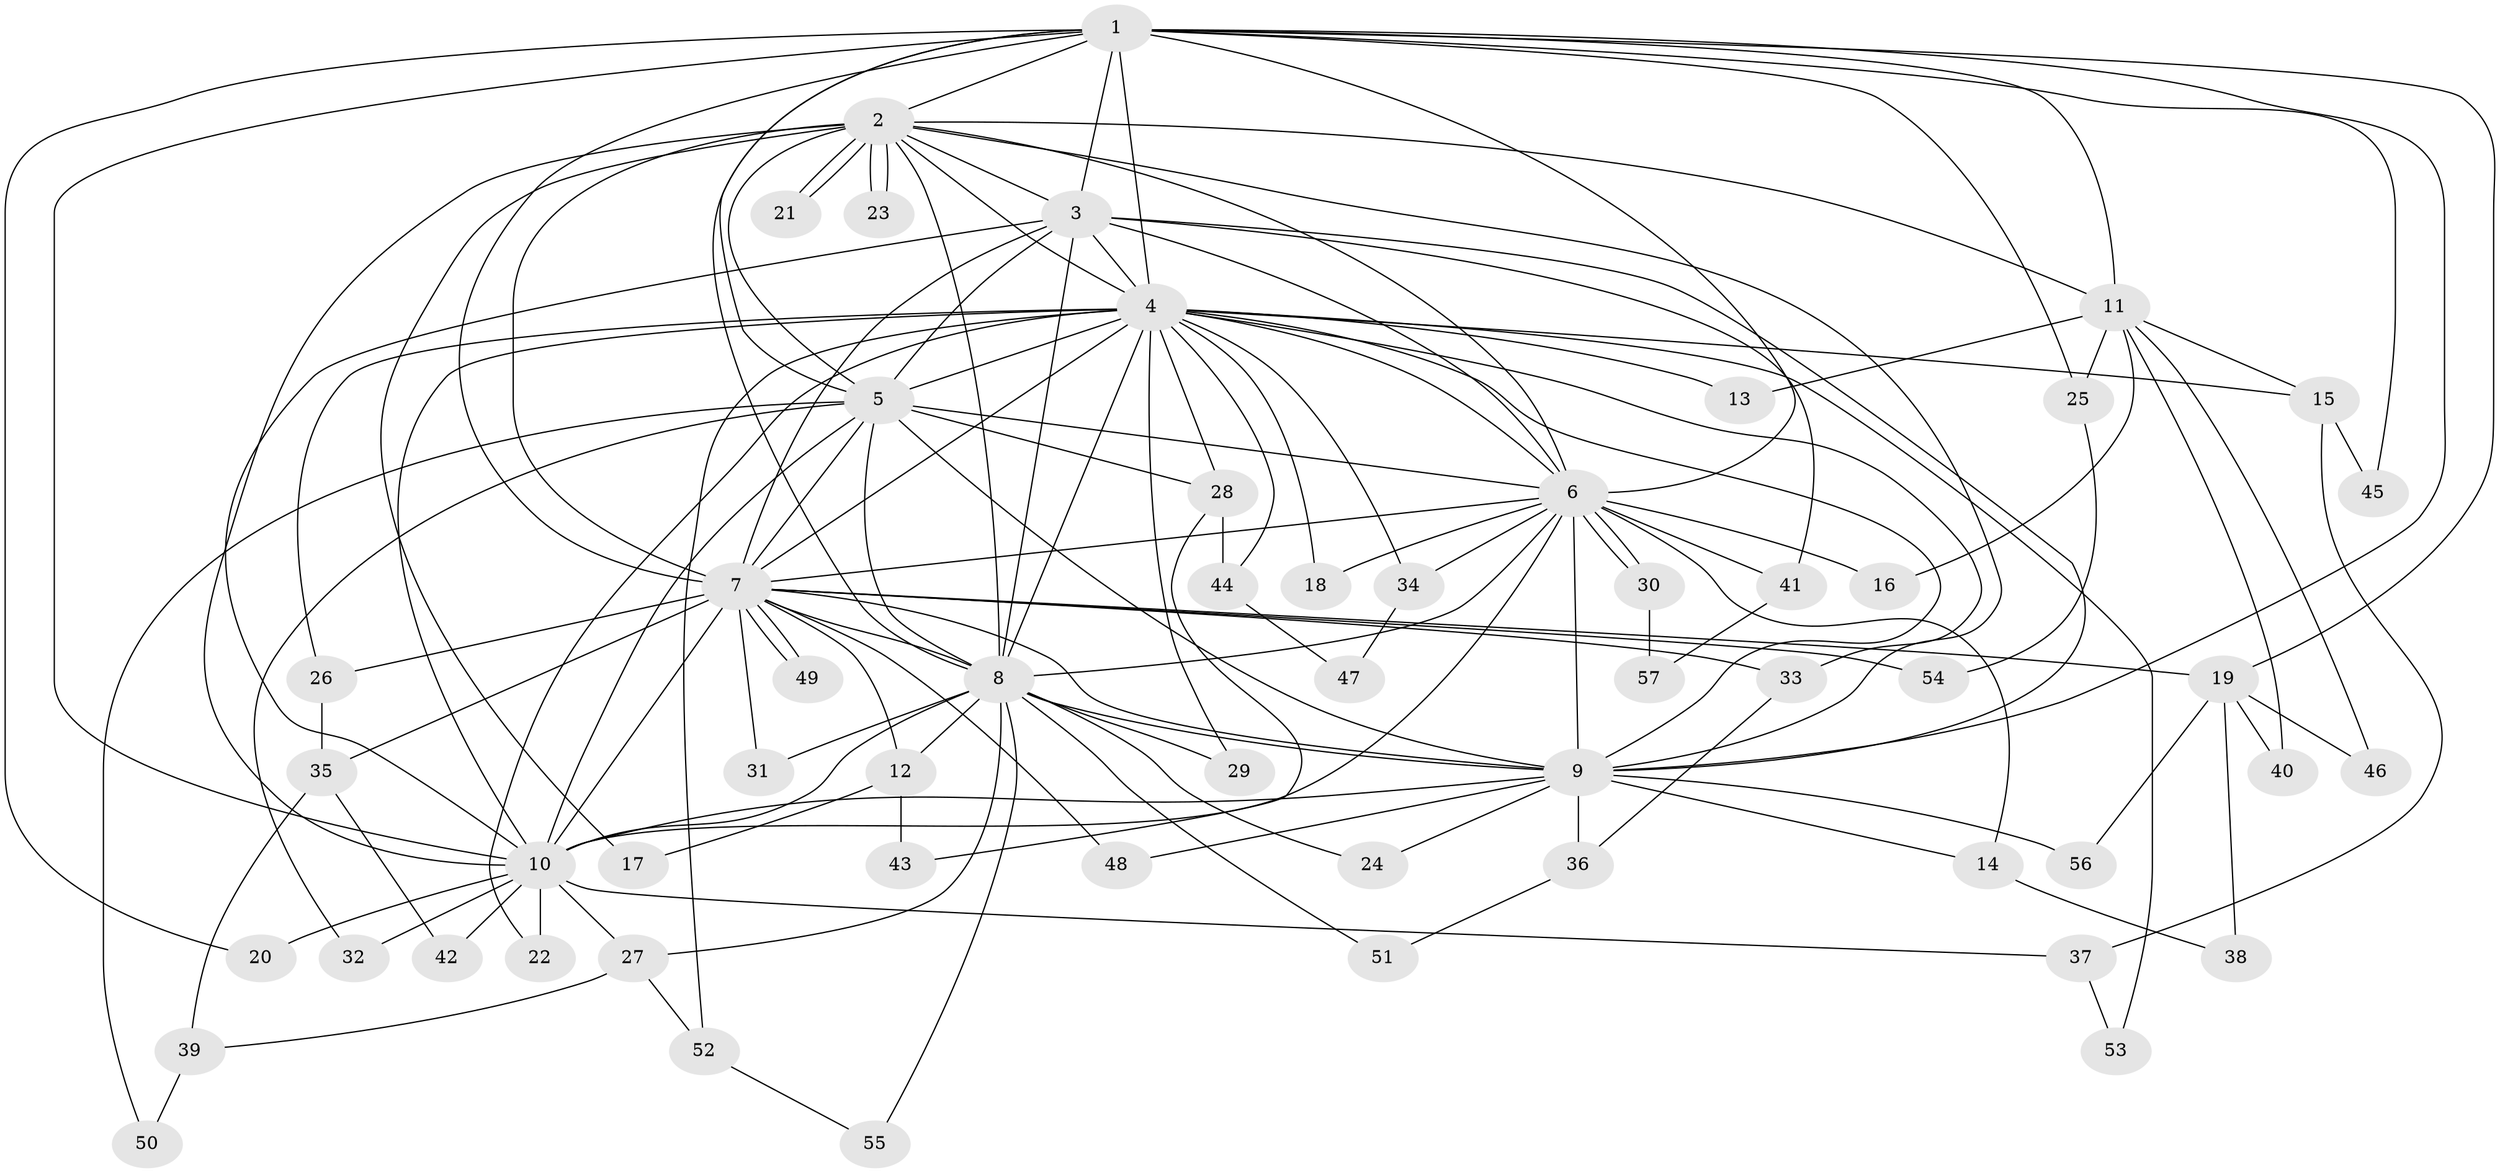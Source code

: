 // Generated by graph-tools (version 1.1) at 2025/10/02/27/25 16:10:57]
// undirected, 57 vertices, 139 edges
graph export_dot {
graph [start="1"]
  node [color=gray90,style=filled];
  1;
  2;
  3;
  4;
  5;
  6;
  7;
  8;
  9;
  10;
  11;
  12;
  13;
  14;
  15;
  16;
  17;
  18;
  19;
  20;
  21;
  22;
  23;
  24;
  25;
  26;
  27;
  28;
  29;
  30;
  31;
  32;
  33;
  34;
  35;
  36;
  37;
  38;
  39;
  40;
  41;
  42;
  43;
  44;
  45;
  46;
  47;
  48;
  49;
  50;
  51;
  52;
  53;
  54;
  55;
  56;
  57;
  1 -- 2;
  1 -- 3;
  1 -- 4;
  1 -- 5;
  1 -- 6;
  1 -- 7;
  1 -- 8;
  1 -- 9;
  1 -- 10;
  1 -- 11;
  1 -- 19;
  1 -- 20;
  1 -- 25;
  1 -- 45;
  2 -- 3;
  2 -- 4;
  2 -- 5;
  2 -- 6;
  2 -- 7;
  2 -- 8;
  2 -- 9;
  2 -- 10;
  2 -- 11;
  2 -- 17;
  2 -- 21;
  2 -- 21;
  2 -- 23;
  2 -- 23;
  3 -- 4;
  3 -- 5;
  3 -- 6;
  3 -- 7;
  3 -- 8;
  3 -- 9;
  3 -- 10;
  3 -- 41;
  4 -- 5;
  4 -- 6;
  4 -- 7;
  4 -- 8;
  4 -- 9;
  4 -- 10;
  4 -- 13;
  4 -- 15;
  4 -- 18;
  4 -- 22;
  4 -- 26;
  4 -- 28;
  4 -- 29;
  4 -- 33;
  4 -- 34;
  4 -- 44;
  4 -- 52;
  4 -- 53;
  5 -- 6;
  5 -- 7;
  5 -- 8;
  5 -- 9;
  5 -- 10;
  5 -- 28;
  5 -- 32;
  5 -- 50;
  6 -- 7;
  6 -- 8;
  6 -- 9;
  6 -- 10;
  6 -- 14;
  6 -- 16;
  6 -- 18;
  6 -- 30;
  6 -- 30;
  6 -- 34;
  6 -- 41;
  7 -- 8;
  7 -- 9;
  7 -- 10;
  7 -- 12;
  7 -- 19;
  7 -- 26;
  7 -- 31;
  7 -- 33;
  7 -- 35;
  7 -- 48;
  7 -- 49;
  7 -- 49;
  7 -- 54;
  8 -- 9;
  8 -- 10;
  8 -- 12;
  8 -- 24;
  8 -- 27;
  8 -- 29;
  8 -- 31;
  8 -- 51;
  8 -- 55;
  9 -- 10;
  9 -- 14;
  9 -- 24;
  9 -- 36;
  9 -- 48;
  9 -- 56;
  10 -- 20;
  10 -- 22;
  10 -- 27;
  10 -- 32;
  10 -- 37;
  10 -- 42;
  11 -- 13;
  11 -- 15;
  11 -- 16;
  11 -- 25;
  11 -- 40;
  11 -- 46;
  12 -- 17;
  12 -- 43;
  14 -- 38;
  15 -- 37;
  15 -- 45;
  19 -- 38;
  19 -- 40;
  19 -- 46;
  19 -- 56;
  25 -- 54;
  26 -- 35;
  27 -- 39;
  27 -- 52;
  28 -- 43;
  28 -- 44;
  30 -- 57;
  33 -- 36;
  34 -- 47;
  35 -- 39;
  35 -- 42;
  36 -- 51;
  37 -- 53;
  39 -- 50;
  41 -- 57;
  44 -- 47;
  52 -- 55;
}
